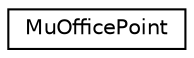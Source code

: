 digraph "Graphical Class Hierarchy"
{
 // LATEX_PDF_SIZE
  edge [fontname="Helvetica",fontsize="10",labelfontname="Helvetica",labelfontsize="10"];
  node [fontname="Helvetica",fontsize="10",shape=record];
  rankdir="LR";
  Node0 [label="MuOfficePoint",height=0.2,width=0.4,color="black", fillcolor="white", style="filled",URL="$struct_mu_office_point.html",tooltip=" "];
}
